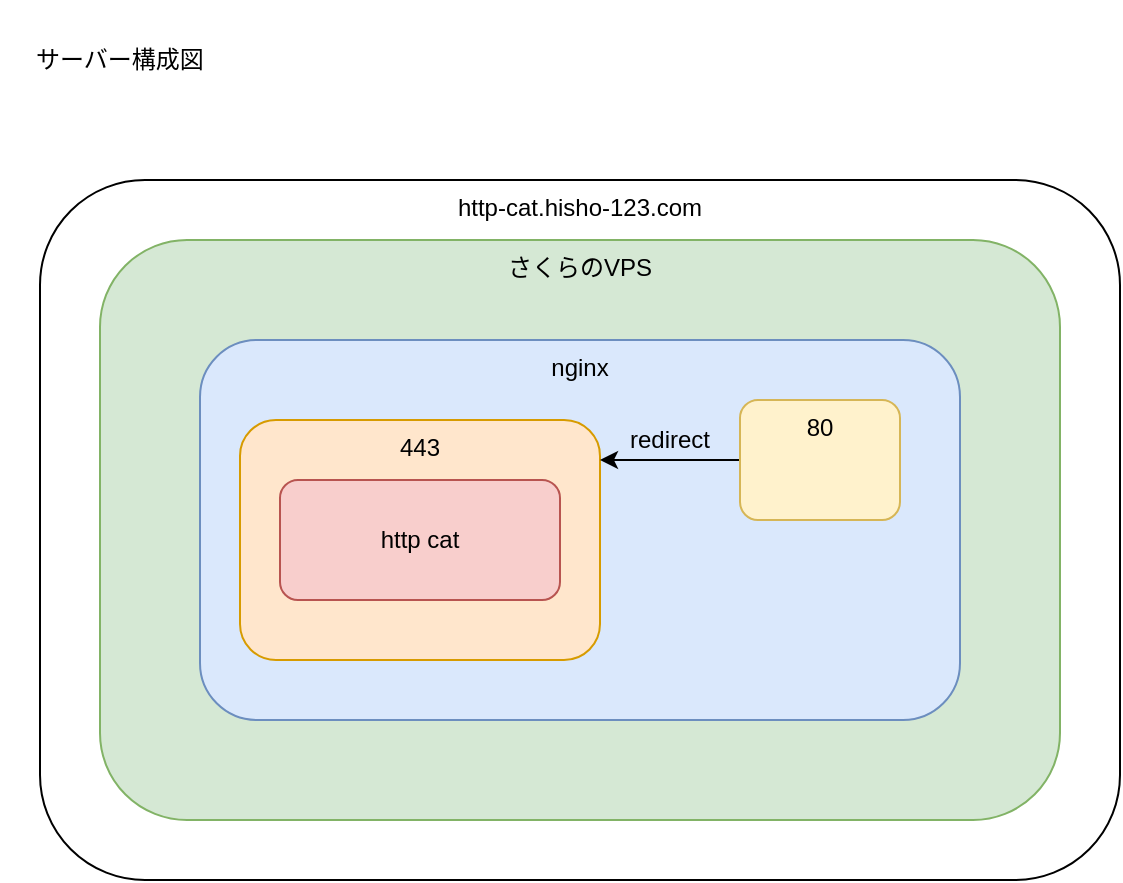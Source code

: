 <mxfile>
    <diagram id="e8AD2j6osgp-18_xLNUl" name="ページ1">
        <mxGraphModel dx="598" dy="529" grid="1" gridSize="10" guides="1" tooltips="1" connect="1" arrows="1" fold="1" page="1" pageScale="1" pageWidth="827" pageHeight="1169" math="0" shadow="0">
            <root>
                <mxCell id="0"/>
                <mxCell id="1" parent="0"/>
                <mxCell id="10" value="http-cat.hisho-123.com" style="rounded=1;whiteSpace=wrap;html=1;verticalAlign=top;" vertex="1" parent="1">
                    <mxGeometry x="90" y="90" width="540" height="350" as="geometry"/>
                </mxCell>
                <mxCell id="2" value="さくらのVPS" style="rounded=1;whiteSpace=wrap;html=1;verticalAlign=top;fillColor=#d5e8d4;strokeColor=#82b366;" vertex="1" parent="1">
                    <mxGeometry x="120" y="120" width="480" height="290" as="geometry"/>
                </mxCell>
                <mxCell id="3" value="サーバー構成図" style="rounded=0;whiteSpace=wrap;html=1;fillColor=none;strokeColor=none;" vertex="1" parent="1">
                    <mxGeometry x="70" width="120" height="60" as="geometry"/>
                </mxCell>
                <mxCell id="4" value="nginx" style="rounded=1;whiteSpace=wrap;html=1;verticalAlign=top;fillColor=#dae8fc;strokeColor=#6c8ebf;" vertex="1" parent="1">
                    <mxGeometry x="170" y="170" width="380" height="190" as="geometry"/>
                </mxCell>
                <mxCell id="5" value="443" style="rounded=1;whiteSpace=wrap;html=1;fillColor=#ffe6cc;verticalAlign=top;strokeColor=#d79b00;" vertex="1" parent="1">
                    <mxGeometry x="190" y="210" width="180" height="120" as="geometry"/>
                </mxCell>
                <mxCell id="7" style="edgeStyle=none;html=1;entryX=0;entryY=1;entryDx=0;entryDy=0;" edge="1" parent="1" source="6" target="8">
                    <mxGeometry relative="1" as="geometry">
                        <mxPoint x="330" y="230" as="targetPoint"/>
                    </mxGeometry>
                </mxCell>
                <mxCell id="6" value="80" style="rounded=1;whiteSpace=wrap;html=1;fillColor=#fff2cc;verticalAlign=top;strokeColor=#d6b656;" vertex="1" parent="1">
                    <mxGeometry x="440" y="200" width="80" height="60" as="geometry"/>
                </mxCell>
                <mxCell id="8" value="redirect" style="rounded=0;whiteSpace=wrap;html=1;fillColor=none;strokeColor=none;" vertex="1" parent="1">
                    <mxGeometry x="370" y="210" width="70" height="20" as="geometry"/>
                </mxCell>
                <mxCell id="9" value="http cat" style="rounded=1;whiteSpace=wrap;html=1;fillColor=#f8cecc;strokeColor=#b85450;" vertex="1" parent="1">
                    <mxGeometry x="210" y="240" width="140" height="60" as="geometry"/>
                </mxCell>
            </root>
        </mxGraphModel>
    </diagram>
</mxfile>
